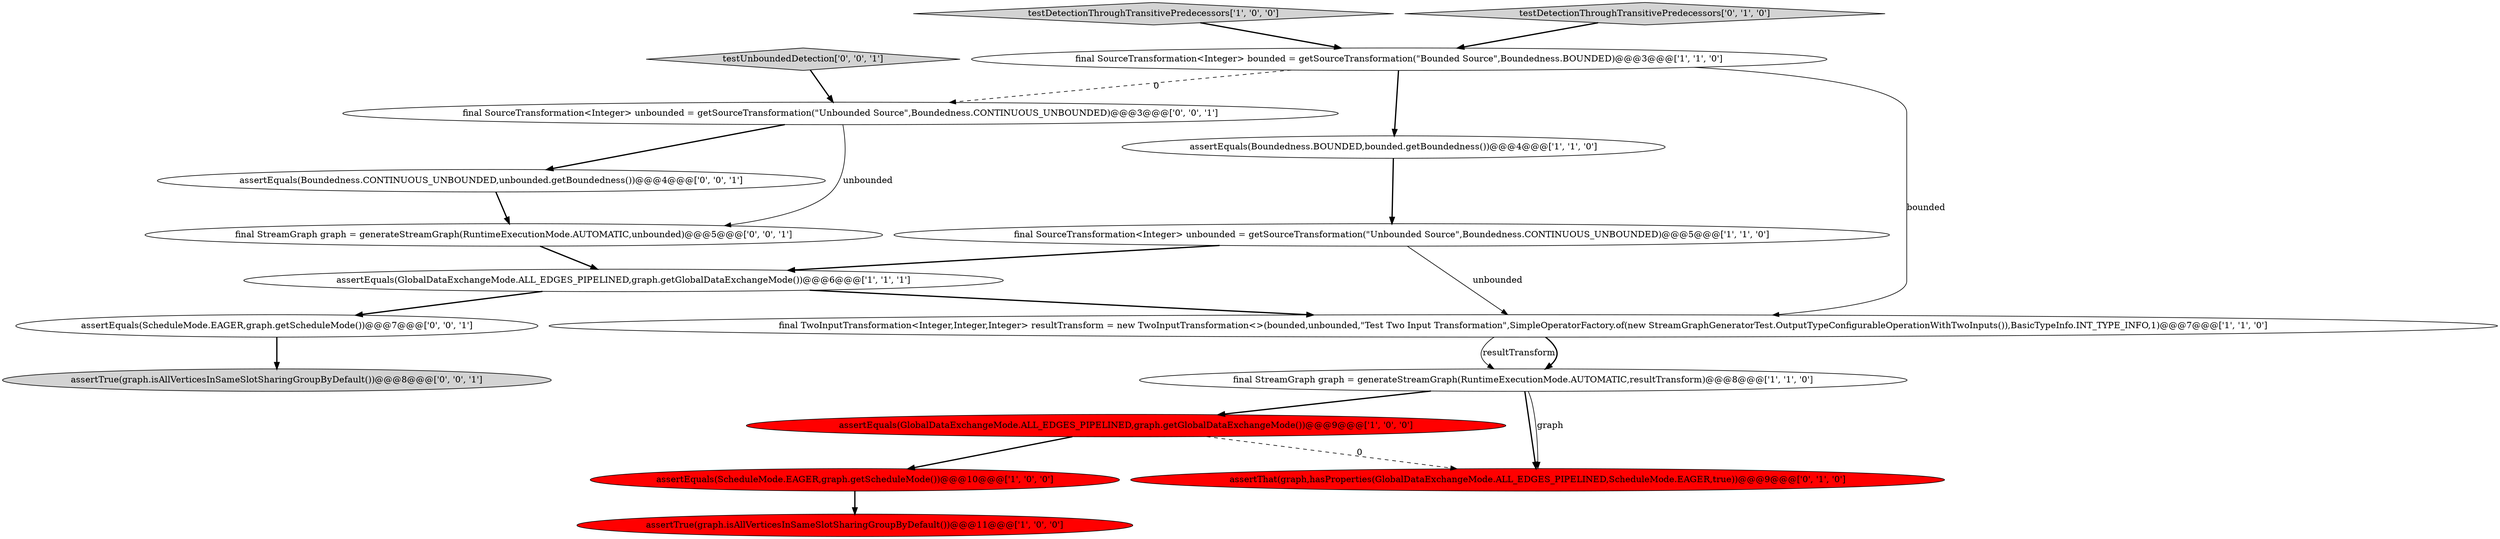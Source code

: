 digraph {
2 [style = filled, label = "testDetectionThroughTransitivePredecessors['1', '0', '0']", fillcolor = lightgray, shape = diamond image = "AAA0AAABBB1BBB"];
14 [style = filled, label = "assertEquals(Boundedness.CONTINUOUS_UNBOUNDED,unbounded.getBoundedness())@@@4@@@['0', '0', '1']", fillcolor = white, shape = ellipse image = "AAA0AAABBB3BBB"];
1 [style = filled, label = "assertEquals(ScheduleMode.EAGER,graph.getScheduleMode())@@@10@@@['1', '0', '0']", fillcolor = red, shape = ellipse image = "AAA1AAABBB1BBB"];
16 [style = filled, label = "assertEquals(ScheduleMode.EAGER,graph.getScheduleMode())@@@7@@@['0', '0', '1']", fillcolor = white, shape = ellipse image = "AAA0AAABBB3BBB"];
7 [style = filled, label = "final TwoInputTransformation<Integer,Integer,Integer> resultTransform = new TwoInputTransformation<>(bounded,unbounded,\"Test Two Input Transformation\",SimpleOperatorFactory.of(new StreamGraphGeneratorTest.OutputTypeConfigurableOperationWithTwoInputs()),BasicTypeInfo.INT_TYPE_INFO,1)@@@7@@@['1', '1', '0']", fillcolor = white, shape = ellipse image = "AAA0AAABBB1BBB"];
0 [style = filled, label = "final SourceTransformation<Integer> unbounded = getSourceTransformation(\"Unbounded Source\",Boundedness.CONTINUOUS_UNBOUNDED)@@@5@@@['1', '1', '0']", fillcolor = white, shape = ellipse image = "AAA0AAABBB1BBB"];
4 [style = filled, label = "assertEquals(GlobalDataExchangeMode.ALL_EDGES_PIPELINED,graph.getGlobalDataExchangeMode())@@@9@@@['1', '0', '0']", fillcolor = red, shape = ellipse image = "AAA1AAABBB1BBB"];
9 [style = filled, label = "assertEquals(GlobalDataExchangeMode.ALL_EDGES_PIPELINED,graph.getGlobalDataExchangeMode())@@@6@@@['1', '1', '1']", fillcolor = white, shape = ellipse image = "AAA0AAABBB1BBB"];
12 [style = filled, label = "final SourceTransformation<Integer> unbounded = getSourceTransformation(\"Unbounded Source\",Boundedness.CONTINUOUS_UNBOUNDED)@@@3@@@['0', '0', '1']", fillcolor = white, shape = ellipse image = "AAA0AAABBB3BBB"];
5 [style = filled, label = "assertTrue(graph.isAllVerticesInSameSlotSharingGroupByDefault())@@@11@@@['1', '0', '0']", fillcolor = red, shape = ellipse image = "AAA1AAABBB1BBB"];
10 [style = filled, label = "testDetectionThroughTransitivePredecessors['0', '1', '0']", fillcolor = lightgray, shape = diamond image = "AAA0AAABBB2BBB"];
11 [style = filled, label = "assertThat(graph,hasProperties(GlobalDataExchangeMode.ALL_EDGES_PIPELINED,ScheduleMode.EAGER,true))@@@9@@@['0', '1', '0']", fillcolor = red, shape = ellipse image = "AAA1AAABBB2BBB"];
13 [style = filled, label = "assertTrue(graph.isAllVerticesInSameSlotSharingGroupByDefault())@@@8@@@['0', '0', '1']", fillcolor = lightgray, shape = ellipse image = "AAA0AAABBB3BBB"];
8 [style = filled, label = "final SourceTransformation<Integer> bounded = getSourceTransformation(\"Bounded Source\",Boundedness.BOUNDED)@@@3@@@['1', '1', '0']", fillcolor = white, shape = ellipse image = "AAA0AAABBB1BBB"];
15 [style = filled, label = "final StreamGraph graph = generateStreamGraph(RuntimeExecutionMode.AUTOMATIC,unbounded)@@@5@@@['0', '0', '1']", fillcolor = white, shape = ellipse image = "AAA0AAABBB3BBB"];
17 [style = filled, label = "testUnboundedDetection['0', '0', '1']", fillcolor = lightgray, shape = diamond image = "AAA0AAABBB3BBB"];
3 [style = filled, label = "assertEquals(Boundedness.BOUNDED,bounded.getBoundedness())@@@4@@@['1', '1', '0']", fillcolor = white, shape = ellipse image = "AAA0AAABBB1BBB"];
6 [style = filled, label = "final StreamGraph graph = generateStreamGraph(RuntimeExecutionMode.AUTOMATIC,resultTransform)@@@8@@@['1', '1', '0']", fillcolor = white, shape = ellipse image = "AAA0AAABBB1BBB"];
1->5 [style = bold, label=""];
0->9 [style = bold, label=""];
16->13 [style = bold, label=""];
12->15 [style = solid, label="unbounded"];
6->11 [style = solid, label="graph"];
8->3 [style = bold, label=""];
8->12 [style = dashed, label="0"];
9->7 [style = bold, label=""];
9->16 [style = bold, label=""];
3->0 [style = bold, label=""];
6->4 [style = bold, label=""];
7->6 [style = solid, label="resultTransform"];
17->12 [style = bold, label=""];
10->8 [style = bold, label=""];
15->9 [style = bold, label=""];
0->7 [style = solid, label="unbounded"];
6->11 [style = bold, label=""];
7->6 [style = bold, label=""];
12->14 [style = bold, label=""];
14->15 [style = bold, label=""];
4->1 [style = bold, label=""];
8->7 [style = solid, label="bounded"];
4->11 [style = dashed, label="0"];
2->8 [style = bold, label=""];
}
